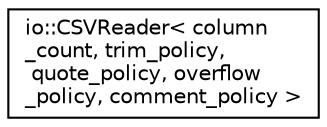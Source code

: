 digraph "Graphical Class Hierarchy"
{
  edge [fontname="Helvetica",fontsize="10",labelfontname="Helvetica",labelfontsize="10"];
  node [fontname="Helvetica",fontsize="10",shape=record];
  rankdir="LR";
  Node0 [label="io::CSVReader\< column\l_count, trim_policy,\l quote_policy, overflow\l_policy, comment_policy \>",height=0.2,width=0.4,color="black", fillcolor="white", style="filled",URL="$classio_1_1CSVReader.html"];
}
